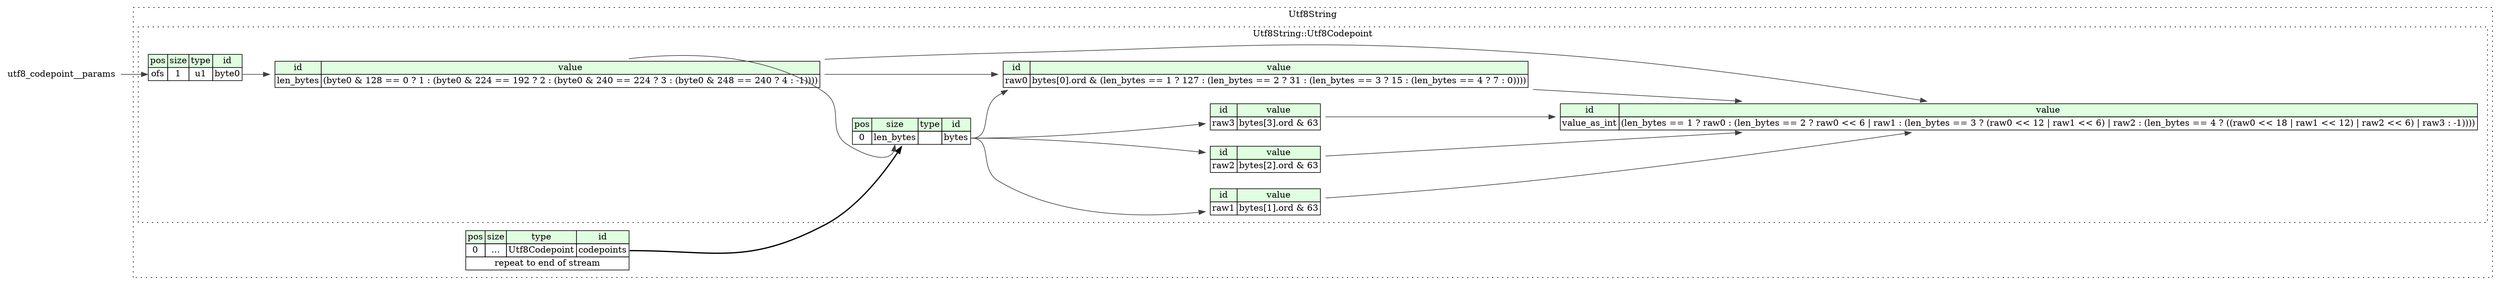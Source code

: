 digraph {
	rankdir=LR;
	node [shape=plaintext];
	subgraph cluster__utf8_string {
		label="Utf8String";
		graph[style=dotted];

		utf8_string__seq [label=<<TABLE BORDER="0" CELLBORDER="1" CELLSPACING="0">
			<TR><TD BGCOLOR="#E0FFE0">pos</TD><TD BGCOLOR="#E0FFE0">size</TD><TD BGCOLOR="#E0FFE0">type</TD><TD BGCOLOR="#E0FFE0">id</TD></TR>
			<TR><TD PORT="codepoints_pos">0</TD><TD PORT="codepoints_size">...</TD><TD>Utf8Codepoint</TD><TD PORT="codepoints_type">codepoints</TD></TR>
			<TR><TD COLSPAN="4" PORT="codepoints__repeat">repeat to end of stream</TD></TR>
		</TABLE>>];
		subgraph cluster__utf8_codepoint {
			label="Utf8String::Utf8Codepoint";
			graph[style=dotted];

			utf8_codepoint__seq [label=<<TABLE BORDER="0" CELLBORDER="1" CELLSPACING="0">
				<TR><TD BGCOLOR="#E0FFE0">pos</TD><TD BGCOLOR="#E0FFE0">size</TD><TD BGCOLOR="#E0FFE0">type</TD><TD BGCOLOR="#E0FFE0">id</TD></TR>
				<TR><TD PORT="bytes_pos">0</TD><TD PORT="bytes_size">len_bytes</TD><TD></TD><TD PORT="bytes_type">bytes</TD></TR>
			</TABLE>>];
			utf8_codepoint__inst__byte0 [label=<<TABLE BORDER="0" CELLBORDER="1" CELLSPACING="0">
				<TR><TD BGCOLOR="#E0FFE0">pos</TD><TD BGCOLOR="#E0FFE0">size</TD><TD BGCOLOR="#E0FFE0">type</TD><TD BGCOLOR="#E0FFE0">id</TD></TR>
				<TR><TD PORT="byte0_pos">ofs</TD><TD PORT="byte0_size">1</TD><TD>u1</TD><TD PORT="byte0_type">byte0</TD></TR>
			</TABLE>>];
			utf8_codepoint__inst__len_bytes [label=<<TABLE BORDER="0" CELLBORDER="1" CELLSPACING="0">
				<TR><TD BGCOLOR="#E0FFE0">id</TD><TD BGCOLOR="#E0FFE0">value</TD></TR>
				<TR><TD>len_bytes</TD><TD>(byte0 &amp; 128 == 0 ? 1 : (byte0 &amp; 224 == 192 ? 2 : (byte0 &amp; 240 == 224 ? 3 : (byte0 &amp; 248 == 240 ? 4 : -1))))</TD></TR>
			</TABLE>>];
			utf8_codepoint__inst__raw0 [label=<<TABLE BORDER="0" CELLBORDER="1" CELLSPACING="0">
				<TR><TD BGCOLOR="#E0FFE0">id</TD><TD BGCOLOR="#E0FFE0">value</TD></TR>
				<TR><TD>raw0</TD><TD>bytes[0].ord &amp; (len_bytes == 1 ? 127 : (len_bytes == 2 ? 31 : (len_bytes == 3 ? 15 : (len_bytes == 4 ? 7 : 0))))</TD></TR>
			</TABLE>>];
			utf8_codepoint__inst__raw1 [label=<<TABLE BORDER="0" CELLBORDER="1" CELLSPACING="0">
				<TR><TD BGCOLOR="#E0FFE0">id</TD><TD BGCOLOR="#E0FFE0">value</TD></TR>
				<TR><TD>raw1</TD><TD>bytes[1].ord &amp; 63</TD></TR>
			</TABLE>>];
			utf8_codepoint__inst__raw2 [label=<<TABLE BORDER="0" CELLBORDER="1" CELLSPACING="0">
				<TR><TD BGCOLOR="#E0FFE0">id</TD><TD BGCOLOR="#E0FFE0">value</TD></TR>
				<TR><TD>raw2</TD><TD>bytes[2].ord &amp; 63</TD></TR>
			</TABLE>>];
			utf8_codepoint__inst__raw3 [label=<<TABLE BORDER="0" CELLBORDER="1" CELLSPACING="0">
				<TR><TD BGCOLOR="#E0FFE0">id</TD><TD BGCOLOR="#E0FFE0">value</TD></TR>
				<TR><TD>raw3</TD><TD>bytes[3].ord &amp; 63</TD></TR>
			</TABLE>>];
			utf8_codepoint__inst__value_as_int [label=<<TABLE BORDER="0" CELLBORDER="1" CELLSPACING="0">
				<TR><TD BGCOLOR="#E0FFE0">id</TD><TD BGCOLOR="#E0FFE0">value</TD></TR>
				<TR><TD>value_as_int</TD><TD>(len_bytes == 1 ? raw0 : (len_bytes == 2 ? raw0 &lt;&lt; 6 | raw1 : (len_bytes == 3 ? (raw0 &lt;&lt; 12 | raw1 &lt;&lt; 6) | raw2 : (len_bytes == 4 ? ((raw0 &lt;&lt; 18 | raw1 &lt;&lt; 12) | raw2 &lt;&lt; 6) | raw3 : -1))))</TD></TR>
			</TABLE>>];
		}
	}
	utf8_string__seq:codepoints_type -> utf8_codepoint__seq [style=bold];
	utf8_codepoint__inst__len_bytes:len_bytes_type -> utf8_codepoint__seq:bytes_size [color="#404040"];
	utf8_codepoint__params:ofs_type -> utf8_codepoint__inst__byte0:byte0_pos [color="#404040"];
	utf8_codepoint__inst__byte0:byte0_type -> utf8_codepoint__inst__len_bytes [color="#404040"];
	utf8_codepoint__seq:bytes_type -> utf8_codepoint__inst__raw0 [color="#404040"];
	utf8_codepoint__inst__len_bytes:len_bytes_type -> utf8_codepoint__inst__raw0 [color="#404040"];
	utf8_codepoint__seq:bytes_type -> utf8_codepoint__inst__raw1 [color="#404040"];
	utf8_codepoint__seq:bytes_type -> utf8_codepoint__inst__raw2 [color="#404040"];
	utf8_codepoint__seq:bytes_type -> utf8_codepoint__inst__raw3 [color="#404040"];
	utf8_codepoint__inst__len_bytes:len_bytes_type -> utf8_codepoint__inst__value_as_int [color="#404040"];
	utf8_codepoint__inst__raw0:raw0_type -> utf8_codepoint__inst__value_as_int [color="#404040"];
	utf8_codepoint__inst__raw1:raw1_type -> utf8_codepoint__inst__value_as_int [color="#404040"];
	utf8_codepoint__inst__raw2:raw2_type -> utf8_codepoint__inst__value_as_int [color="#404040"];
	utf8_codepoint__inst__raw3:raw3_type -> utf8_codepoint__inst__value_as_int [color="#404040"];
}
